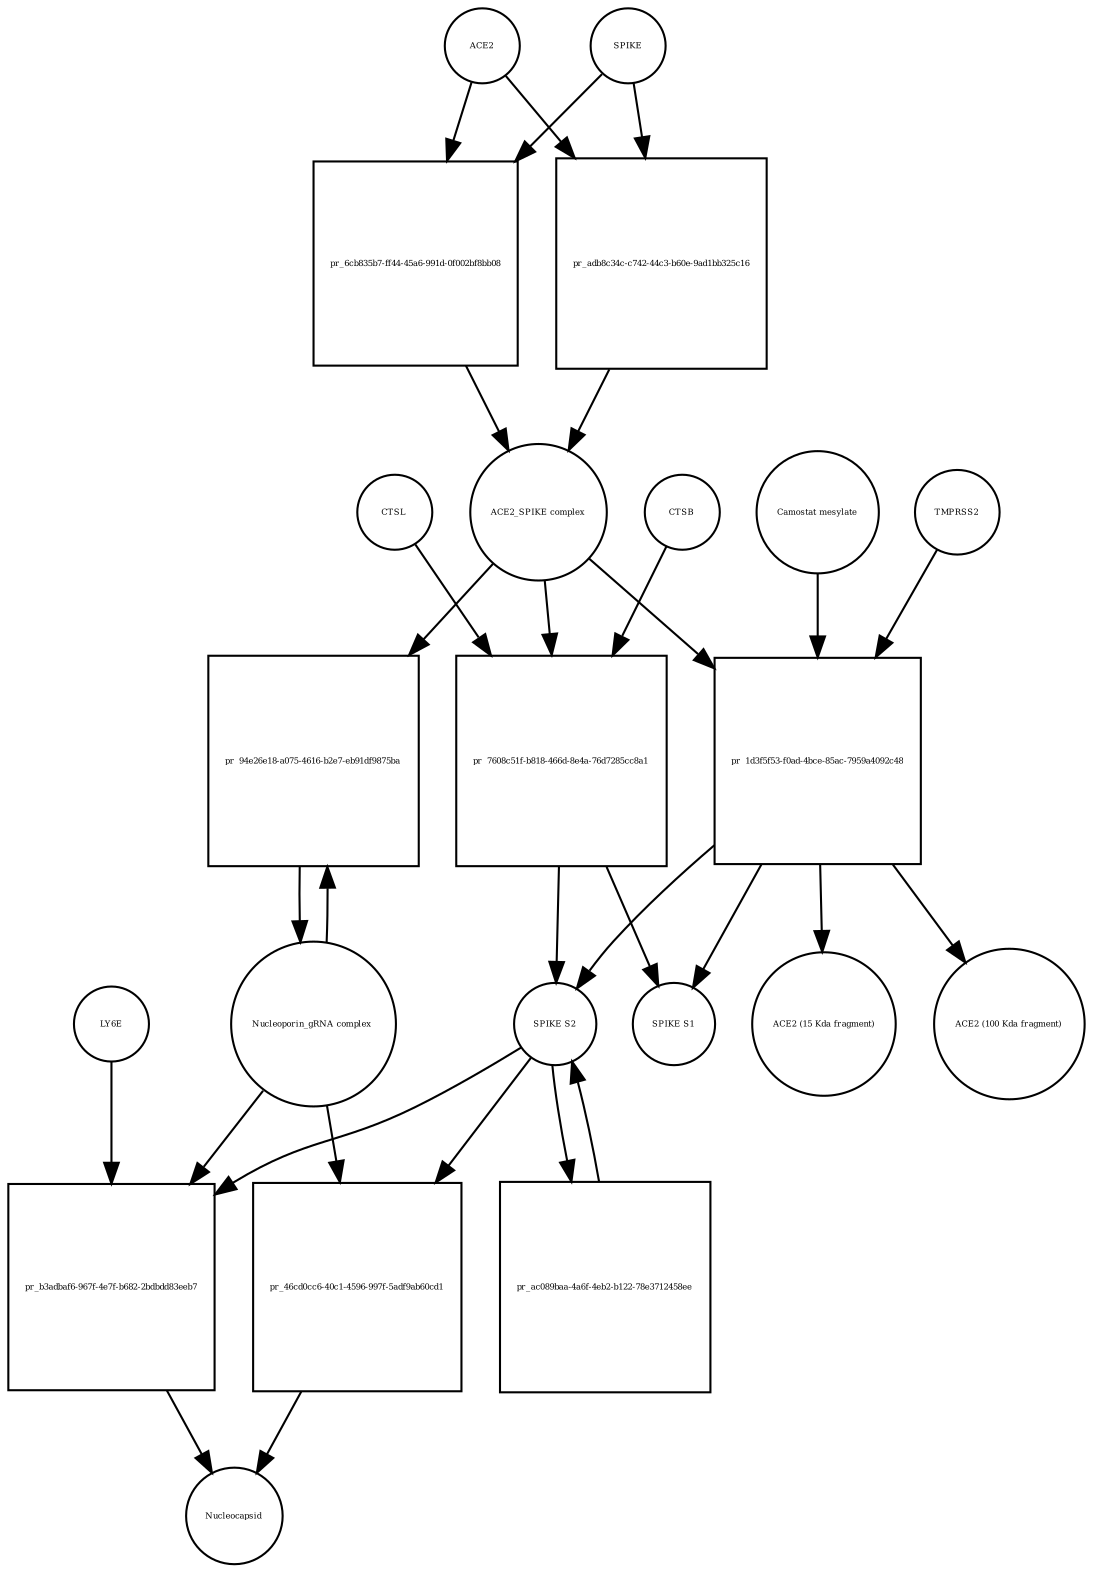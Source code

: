 strict digraph  {
ACE2 [annotation="", bipartite=0, cls=macromolecule, fontsize=4, label=ACE2, shape=circle];
"pr_6cb835b7-ff44-45a6-991d-0f002bf8bb08" [annotation="", bipartite=1, cls=process, fontsize=4, label="pr_6cb835b7-ff44-45a6-991d-0f002bf8bb08", shape=square];
"ACE2_SPIKE complex" [annotation="", bipartite=0, cls=complex, fontsize=4, label="ACE2_SPIKE complex", shape=circle];
SPIKE [annotation="", bipartite=0, cls="macromolecule multimer", fontsize=4, label=SPIKE, shape=circle];
"Nucleoporin_gRNA complex " [annotation="", bipartite=0, cls=complex, fontsize=4, label="Nucleoporin_gRNA complex ", shape=circle];
"pr_94e26e18-a075-4616-b2e7-eb91df9875ba" [annotation="", bipartite=1, cls=process, fontsize=4, label="pr_94e26e18-a075-4616-b2e7-eb91df9875ba", shape=square];
"pr_7608c51f-b818-466d-8e4a-76d7285cc8a1" [annotation="", bipartite=1, cls=process, fontsize=4, label="pr_7608c51f-b818-466d-8e4a-76d7285cc8a1", shape=square];
"SPIKE S2" [annotation="", bipartite=0, cls=macromolecule, fontsize=4, label="SPIKE S2", shape=circle];
CTSB [annotation="", bipartite=0, cls=macromolecule, fontsize=4, label=CTSB, shape=circle];
CTSL [annotation="", bipartite=0, cls=macromolecule, fontsize=4, label=CTSL, shape=circle];
"SPIKE S1" [annotation="", bipartite=0, cls=macromolecule, fontsize=4, label="SPIKE S1", shape=circle];
"pr_1d3f5f53-f0ad-4bce-85ac-7959a4092c48" [annotation="", bipartite=1, cls=process, fontsize=4, label="pr_1d3f5f53-f0ad-4bce-85ac-7959a4092c48", shape=square];
TMPRSS2 [annotation="", bipartite=0, cls=macromolecule, fontsize=4, label=TMPRSS2, shape=circle];
"Camostat mesylate" [annotation="urn_miriam_pubchem.compound_2536", bipartite=0, cls="simple chemical", fontsize=4, label="Camostat mesylate", shape=circle];
"ACE2 (15 Kda fragment)" [annotation="", bipartite=0, cls=macromolecule, fontsize=4, label="ACE2 (15 Kda fragment)", shape=circle];
"ACE2 (100 Kda fragment)" [annotation="", bipartite=0, cls=macromolecule, fontsize=4, label="ACE2 (100 Kda fragment)", shape=circle];
"pr_adb8c34c-c742-44c3-b60e-9ad1bb325c16" [annotation="", bipartite=1, cls=process, fontsize=4, label="pr_adb8c34c-c742-44c3-b60e-9ad1bb325c16", shape=square];
"pr_b3adbaf6-967f-4e7f-b682-2bdbdd83eeb7" [annotation="", bipartite=1, cls=process, fontsize=4, label="pr_b3adbaf6-967f-4e7f-b682-2bdbdd83eeb7", shape=square];
Nucleocapsid [annotation="", bipartite=0, cls=complex, fontsize=4, label=Nucleocapsid, shape=circle];
LY6E [annotation="", bipartite=0, cls=macromolecule, fontsize=4, label=LY6E, shape=circle];
"pr_ac089baa-4a6f-4eb2-b122-78e3712458ee" [annotation="", bipartite=1, cls=process, fontsize=4, label="pr_ac089baa-4a6f-4eb2-b122-78e3712458ee", shape=square];
"pr_46cd0cc6-40c1-4596-997f-5adf9ab60cd1" [annotation="", bipartite=1, cls=process, fontsize=4, label="pr_46cd0cc6-40c1-4596-997f-5adf9ab60cd1", shape=square];
ACE2 -> "pr_6cb835b7-ff44-45a6-991d-0f002bf8bb08"  [annotation="", interaction_type=consumption];
ACE2 -> "pr_adb8c34c-c742-44c3-b60e-9ad1bb325c16"  [annotation="", interaction_type=consumption];
"pr_6cb835b7-ff44-45a6-991d-0f002bf8bb08" -> "ACE2_SPIKE complex"  [annotation="", interaction_type=production];
"ACE2_SPIKE complex" -> "pr_94e26e18-a075-4616-b2e7-eb91df9875ba"  [annotation="urn_miriam_pubmed_32142651|urn_miriam_pubmed_32094589", interaction_type=stimulation];
"ACE2_SPIKE complex" -> "pr_7608c51f-b818-466d-8e4a-76d7285cc8a1"  [annotation="", interaction_type=consumption];
"ACE2_SPIKE complex" -> "pr_1d3f5f53-f0ad-4bce-85ac-7959a4092c48"  [annotation="", interaction_type=consumption];
SPIKE -> "pr_6cb835b7-ff44-45a6-991d-0f002bf8bb08"  [annotation="", interaction_type=consumption];
SPIKE -> "pr_adb8c34c-c742-44c3-b60e-9ad1bb325c16"  [annotation="", interaction_type=consumption];
"Nucleoporin_gRNA complex " -> "pr_94e26e18-a075-4616-b2e7-eb91df9875ba"  [annotation="", interaction_type=consumption];
"Nucleoporin_gRNA complex " -> "pr_b3adbaf6-967f-4e7f-b682-2bdbdd83eeb7"  [annotation="", interaction_type=consumption];
"Nucleoporin_gRNA complex " -> "pr_46cd0cc6-40c1-4596-997f-5adf9ab60cd1"  [annotation="", interaction_type=consumption];
"pr_94e26e18-a075-4616-b2e7-eb91df9875ba" -> "Nucleoporin_gRNA complex "  [annotation="", interaction_type=production];
"pr_7608c51f-b818-466d-8e4a-76d7285cc8a1" -> "SPIKE S2"  [annotation="", interaction_type=production];
"pr_7608c51f-b818-466d-8e4a-76d7285cc8a1" -> "SPIKE S1"  [annotation="", interaction_type=production];
"SPIKE S2" -> "pr_b3adbaf6-967f-4e7f-b682-2bdbdd83eeb7"  [annotation="urn_miriam_doi_10.1101%2F2020.03.05.979260|urn_miriam_doi_10.1101%2F2020.04.02.021469", interaction_type=stimulation];
"SPIKE S2" -> "pr_ac089baa-4a6f-4eb2-b122-78e3712458ee"  [annotation="", interaction_type=consumption];
"SPIKE S2" -> "pr_46cd0cc6-40c1-4596-997f-5adf9ab60cd1"  [annotation="", interaction_type=stimulation];
CTSB -> "pr_7608c51f-b818-466d-8e4a-76d7285cc8a1"  [annotation=urn_miriam_pubmed_32142651, interaction_type=catalysis];
CTSL -> "pr_7608c51f-b818-466d-8e4a-76d7285cc8a1"  [annotation=urn_miriam_pubmed_32142651, interaction_type=catalysis];
"pr_1d3f5f53-f0ad-4bce-85ac-7959a4092c48" -> "SPIKE S2"  [annotation="", interaction_type=production];
"pr_1d3f5f53-f0ad-4bce-85ac-7959a4092c48" -> "SPIKE S1"  [annotation="", interaction_type=production];
"pr_1d3f5f53-f0ad-4bce-85ac-7959a4092c48" -> "ACE2 (15 Kda fragment)"  [annotation="", interaction_type=production];
"pr_1d3f5f53-f0ad-4bce-85ac-7959a4092c48" -> "ACE2 (100 Kda fragment)"  [annotation="", interaction_type=production];
TMPRSS2 -> "pr_1d3f5f53-f0ad-4bce-85ac-7959a4092c48"  [annotation="urn_miriam_pubmed_32142651|urn_miriam_pubmed_32094589|urn_miriam_pubmed_24227843", interaction_type=catalysis];
"Camostat mesylate" -> "pr_1d3f5f53-f0ad-4bce-85ac-7959a4092c48"  [annotation="urn_miriam_pubmed_32142651|urn_miriam_pubmed_32094589|urn_miriam_pubmed_24227843", interaction_type=inhibition];
"pr_adb8c34c-c742-44c3-b60e-9ad1bb325c16" -> "ACE2_SPIKE complex"  [annotation="", interaction_type=production];
"pr_b3adbaf6-967f-4e7f-b682-2bdbdd83eeb7" -> Nucleocapsid  [annotation="", interaction_type=production];
LY6E -> "pr_b3adbaf6-967f-4e7f-b682-2bdbdd83eeb7"  [annotation="urn_miriam_doi_10.1101%2F2020.03.05.979260|urn_miriam_doi_10.1101%2F2020.04.02.021469", interaction_type=inhibition];
"pr_ac089baa-4a6f-4eb2-b122-78e3712458ee" -> "SPIKE S2"  [annotation="", interaction_type=production];
"pr_46cd0cc6-40c1-4596-997f-5adf9ab60cd1" -> Nucleocapsid  [annotation="", interaction_type=production];
}
